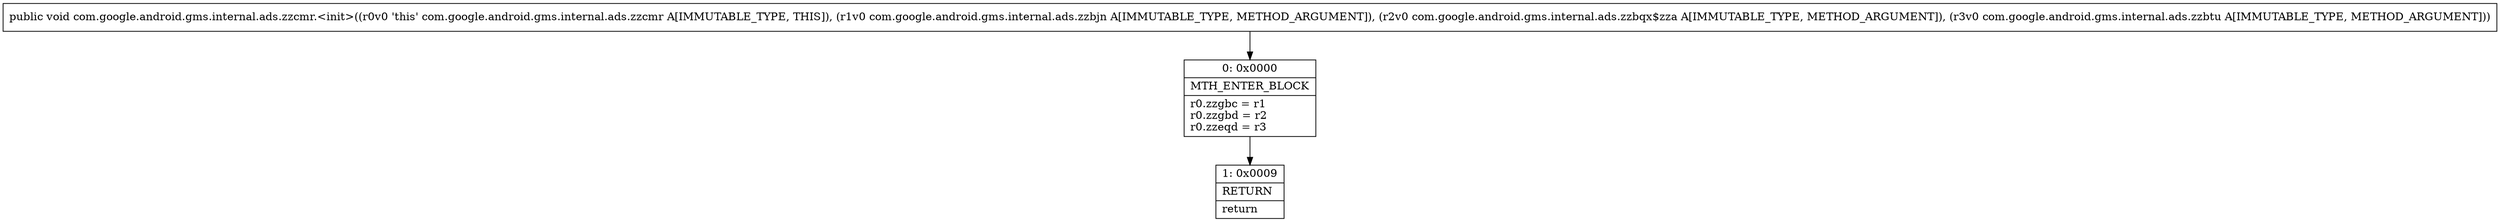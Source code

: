 digraph "CFG forcom.google.android.gms.internal.ads.zzcmr.\<init\>(Lcom\/google\/android\/gms\/internal\/ads\/zzbjn;Lcom\/google\/android\/gms\/internal\/ads\/zzbqx$zza;Lcom\/google\/android\/gms\/internal\/ads\/zzbtu;)V" {
Node_0 [shape=record,label="{0\:\ 0x0000|MTH_ENTER_BLOCK\l|r0.zzgbc = r1\lr0.zzgbd = r2\lr0.zzeqd = r3\l}"];
Node_1 [shape=record,label="{1\:\ 0x0009|RETURN\l|return\l}"];
MethodNode[shape=record,label="{public void com.google.android.gms.internal.ads.zzcmr.\<init\>((r0v0 'this' com.google.android.gms.internal.ads.zzcmr A[IMMUTABLE_TYPE, THIS]), (r1v0 com.google.android.gms.internal.ads.zzbjn A[IMMUTABLE_TYPE, METHOD_ARGUMENT]), (r2v0 com.google.android.gms.internal.ads.zzbqx$zza A[IMMUTABLE_TYPE, METHOD_ARGUMENT]), (r3v0 com.google.android.gms.internal.ads.zzbtu A[IMMUTABLE_TYPE, METHOD_ARGUMENT])) }"];
MethodNode -> Node_0;
Node_0 -> Node_1;
}

